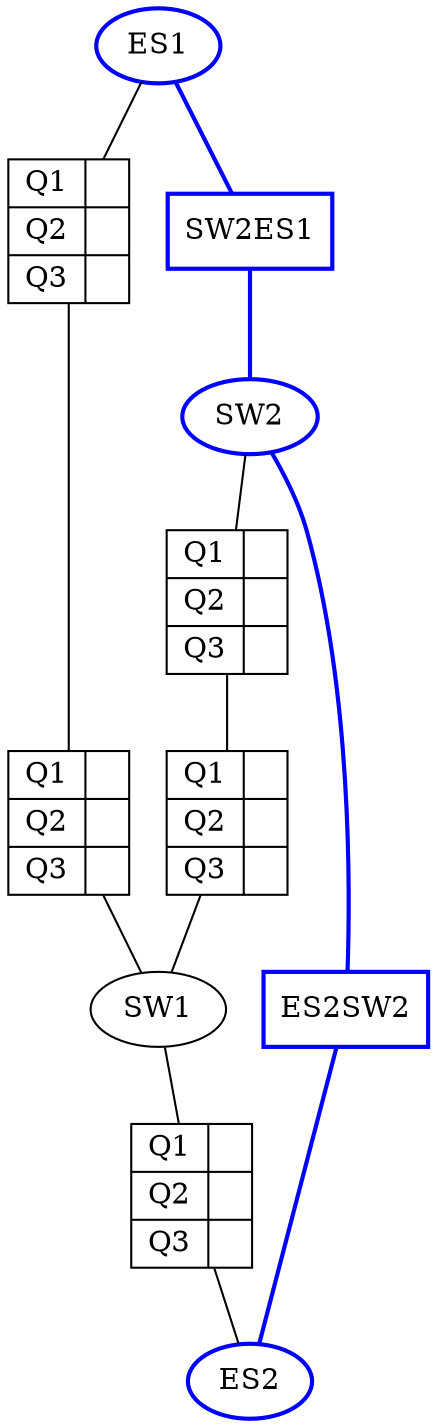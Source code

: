 // Network Topology
digraph {
	ES1 [color=blue style=bold]
	SW1ES1 [label="{ Q1 | Q2 | Q3 } | { || }" shape=record]
	SW1ES11 [label="{ Q1 | Q2 | Q3 } | { || }" shape=record]
	ES1 -> SW1ES1 [arrowhead=none]
	SW1ES1 -> SW1ES11 [arrowhead=none]
	SW1ES11 -> SW1 [arrowhead=none]
	SW2 [color=blue style=bold]
	SW2ES1 [color=blue shape=record style=bold]
	ES1 -> SW2ES1 [arrowhead=none color=blue style=bold]
	SW2ES1 -> SW2 [arrowhead=none color=blue style=bold]
	SW1
	ES2 [color=blue style=bold]
	ES2SW1 [label="{ Q1 | Q2 | Q3 } | { || }" shape=record]
	SW1 -> ES2SW1 [arrowhead=none]
	ES2SW1 -> ES2 [arrowhead=none]
	SW2 [color=blue style=bold]
	ES2 [color=blue style=bold]
	ES2SW2 [color=blue shape=record style=bold]
	SW2 -> ES2SW2 [arrowhead=none color=blue style=bold]
	ES2SW2 -> ES2 [arrowhead=none color=blue style=bold]
	SW1SW2 [label="{ Q1 | Q2 | Q3 } | { || }" shape=record]
	SW1SW21 [label="{ Q1 | Q2 | Q3 } | { || }" shape=record]
	SW2 -> SW1SW2 [arrowhead=none]
	SW1SW2 -> SW1SW21 [arrowhead=none]
	SW1SW21 -> SW1 [arrowhead=none]
}
